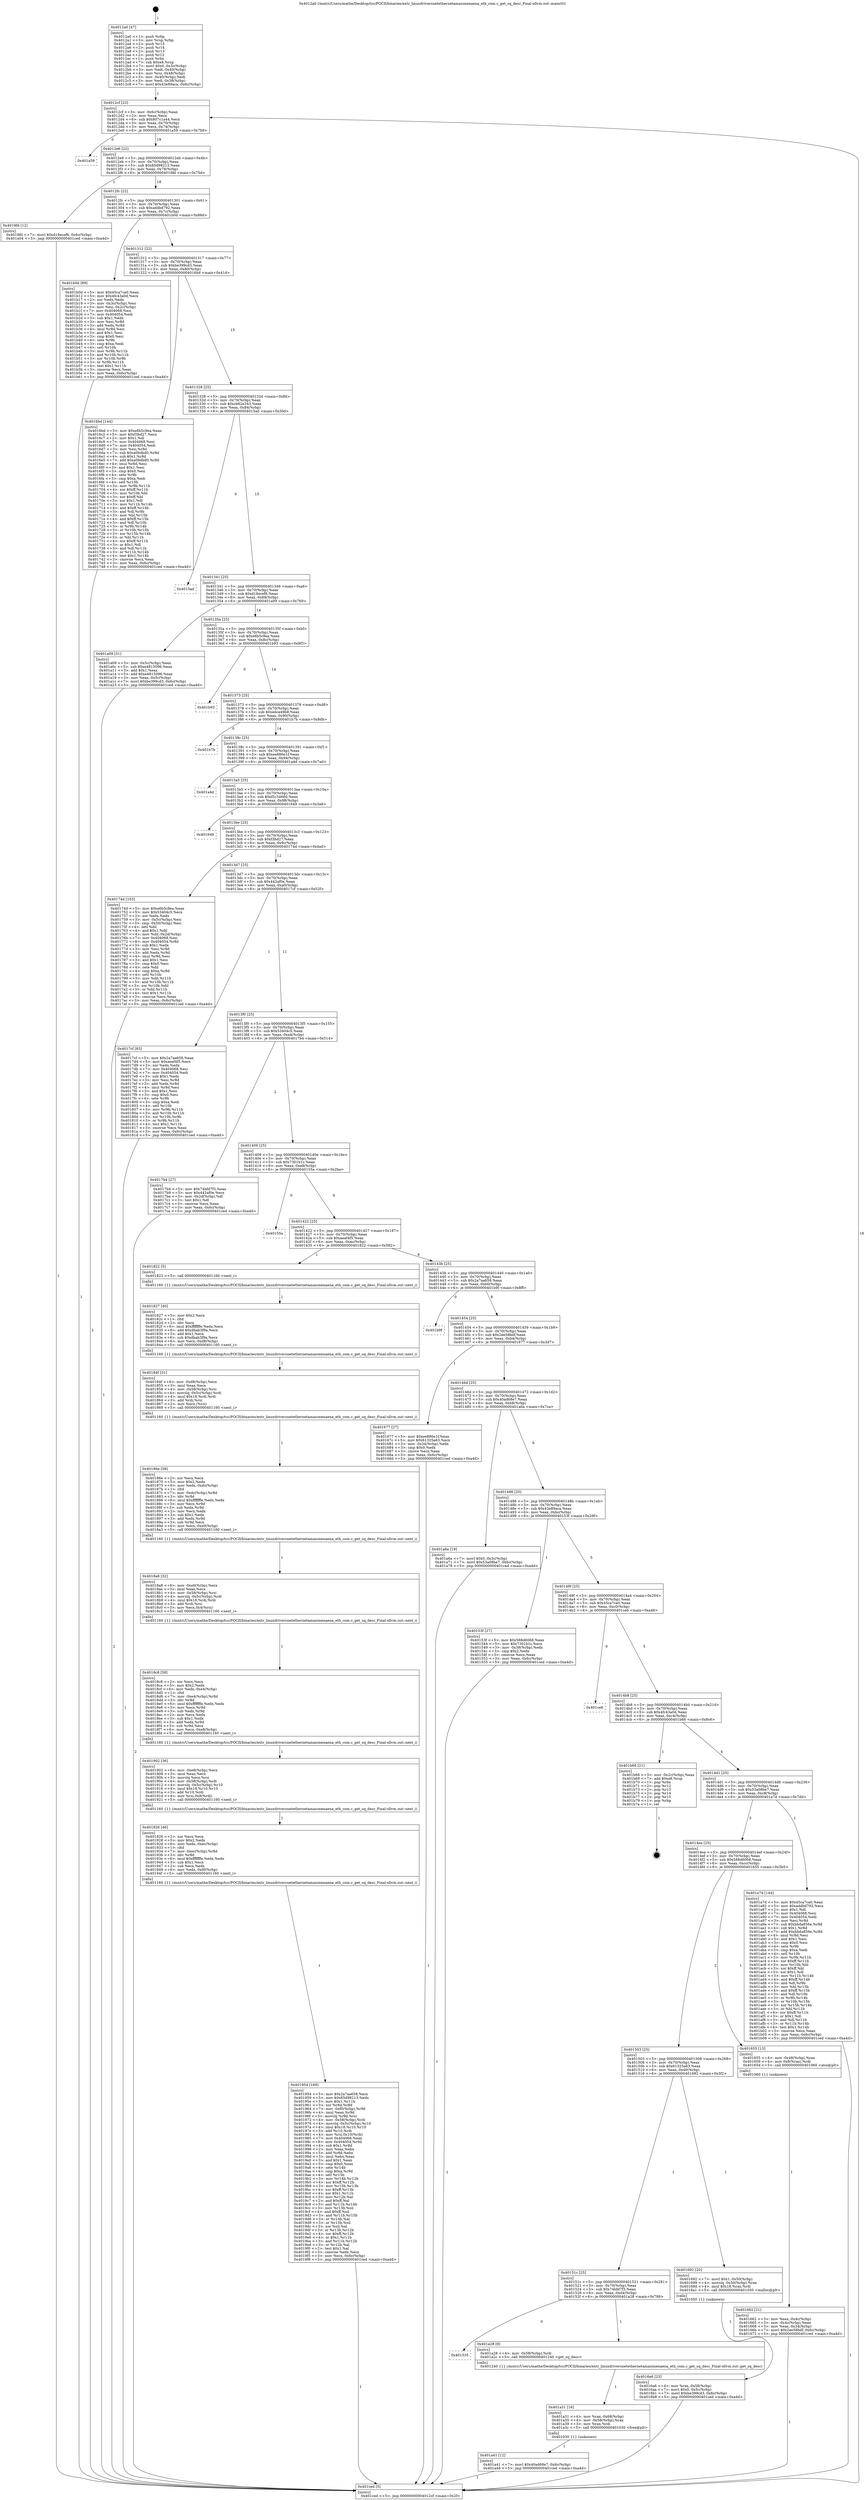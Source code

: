 digraph "0x4012a0" {
  label = "0x4012a0 (/mnt/c/Users/mathe/Desktop/tcc/POCII/binaries/extr_linuxdriversnetethernetamazonenaena_eth_com.c_get_sq_desc_Final-ollvm.out::main(0))"
  labelloc = "t"
  node[shape=record]

  Entry [label="",width=0.3,height=0.3,shape=circle,fillcolor=black,style=filled]
  "0x4012cf" [label="{
     0x4012cf [23]\l
     | [instrs]\l
     &nbsp;&nbsp;0x4012cf \<+3\>: mov -0x6c(%rbp),%eax\l
     &nbsp;&nbsp;0x4012d2 \<+2\>: mov %eax,%ecx\l
     &nbsp;&nbsp;0x4012d4 \<+6\>: sub $0x807c1a44,%ecx\l
     &nbsp;&nbsp;0x4012da \<+3\>: mov %eax,-0x70(%rbp)\l
     &nbsp;&nbsp;0x4012dd \<+3\>: mov %ecx,-0x74(%rbp)\l
     &nbsp;&nbsp;0x4012e0 \<+6\>: je 0000000000401a59 \<main+0x7b9\>\l
  }"]
  "0x401a59" [label="{
     0x401a59\l
  }", style=dashed]
  "0x4012e6" [label="{
     0x4012e6 [22]\l
     | [instrs]\l
     &nbsp;&nbsp;0x4012e6 \<+5\>: jmp 00000000004012eb \<main+0x4b\>\l
     &nbsp;&nbsp;0x4012eb \<+3\>: mov -0x70(%rbp),%eax\l
     &nbsp;&nbsp;0x4012ee \<+5\>: sub $0x85d98213,%eax\l
     &nbsp;&nbsp;0x4012f3 \<+3\>: mov %eax,-0x78(%rbp)\l
     &nbsp;&nbsp;0x4012f6 \<+6\>: je 00000000004019fd \<main+0x75d\>\l
  }"]
  Exit [label="",width=0.3,height=0.3,shape=circle,fillcolor=black,style=filled,peripheries=2]
  "0x4019fd" [label="{
     0x4019fd [12]\l
     | [instrs]\l
     &nbsp;&nbsp;0x4019fd \<+7\>: movl $0xd18ecef6,-0x6c(%rbp)\l
     &nbsp;&nbsp;0x401a04 \<+5\>: jmp 0000000000401ced \<main+0xa4d\>\l
  }"]
  "0x4012fc" [label="{
     0x4012fc [22]\l
     | [instrs]\l
     &nbsp;&nbsp;0x4012fc \<+5\>: jmp 0000000000401301 \<main+0x61\>\l
     &nbsp;&nbsp;0x401301 \<+3\>: mov -0x70(%rbp),%eax\l
     &nbsp;&nbsp;0x401304 \<+5\>: sub $0xaddbd792,%eax\l
     &nbsp;&nbsp;0x401309 \<+3\>: mov %eax,-0x7c(%rbp)\l
     &nbsp;&nbsp;0x40130c \<+6\>: je 0000000000401b0d \<main+0x86d\>\l
  }"]
  "0x401a41" [label="{
     0x401a41 [12]\l
     | [instrs]\l
     &nbsp;&nbsp;0x401a41 \<+7\>: movl $0x40ad68e7,-0x6c(%rbp)\l
     &nbsp;&nbsp;0x401a48 \<+5\>: jmp 0000000000401ced \<main+0xa4d\>\l
  }"]
  "0x401b0d" [label="{
     0x401b0d [89]\l
     | [instrs]\l
     &nbsp;&nbsp;0x401b0d \<+5\>: mov $0x45ca7ca0,%eax\l
     &nbsp;&nbsp;0x401b12 \<+5\>: mov $0x4fc43a0d,%ecx\l
     &nbsp;&nbsp;0x401b17 \<+2\>: xor %edx,%edx\l
     &nbsp;&nbsp;0x401b19 \<+3\>: mov -0x3c(%rbp),%esi\l
     &nbsp;&nbsp;0x401b1c \<+3\>: mov %esi,-0x2c(%rbp)\l
     &nbsp;&nbsp;0x401b1f \<+7\>: mov 0x404068,%esi\l
     &nbsp;&nbsp;0x401b26 \<+7\>: mov 0x404054,%edi\l
     &nbsp;&nbsp;0x401b2d \<+3\>: sub $0x1,%edx\l
     &nbsp;&nbsp;0x401b30 \<+3\>: mov %esi,%r8d\l
     &nbsp;&nbsp;0x401b33 \<+3\>: add %edx,%r8d\l
     &nbsp;&nbsp;0x401b36 \<+4\>: imul %r8d,%esi\l
     &nbsp;&nbsp;0x401b3a \<+3\>: and $0x1,%esi\l
     &nbsp;&nbsp;0x401b3d \<+3\>: cmp $0x0,%esi\l
     &nbsp;&nbsp;0x401b40 \<+4\>: sete %r9b\l
     &nbsp;&nbsp;0x401b44 \<+3\>: cmp $0xa,%edi\l
     &nbsp;&nbsp;0x401b47 \<+4\>: setl %r10b\l
     &nbsp;&nbsp;0x401b4b \<+3\>: mov %r9b,%r11b\l
     &nbsp;&nbsp;0x401b4e \<+3\>: and %r10b,%r11b\l
     &nbsp;&nbsp;0x401b51 \<+3\>: xor %r10b,%r9b\l
     &nbsp;&nbsp;0x401b54 \<+3\>: or %r9b,%r11b\l
     &nbsp;&nbsp;0x401b57 \<+4\>: test $0x1,%r11b\l
     &nbsp;&nbsp;0x401b5b \<+3\>: cmovne %ecx,%eax\l
     &nbsp;&nbsp;0x401b5e \<+3\>: mov %eax,-0x6c(%rbp)\l
     &nbsp;&nbsp;0x401b61 \<+5\>: jmp 0000000000401ced \<main+0xa4d\>\l
  }"]
  "0x401312" [label="{
     0x401312 [22]\l
     | [instrs]\l
     &nbsp;&nbsp;0x401312 \<+5\>: jmp 0000000000401317 \<main+0x77\>\l
     &nbsp;&nbsp;0x401317 \<+3\>: mov -0x70(%rbp),%eax\l
     &nbsp;&nbsp;0x40131a \<+5\>: sub $0xbe399cd3,%eax\l
     &nbsp;&nbsp;0x40131f \<+3\>: mov %eax,-0x80(%rbp)\l
     &nbsp;&nbsp;0x401322 \<+6\>: je 00000000004016bd \<main+0x41d\>\l
  }"]
  "0x401a31" [label="{
     0x401a31 [16]\l
     | [instrs]\l
     &nbsp;&nbsp;0x401a31 \<+4\>: mov %rax,-0x68(%rbp)\l
     &nbsp;&nbsp;0x401a35 \<+4\>: mov -0x58(%rbp),%rax\l
     &nbsp;&nbsp;0x401a39 \<+3\>: mov %rax,%rdi\l
     &nbsp;&nbsp;0x401a3c \<+5\>: call 0000000000401030 \<free@plt\>\l
     | [calls]\l
     &nbsp;&nbsp;0x401030 \{1\} (unknown)\l
  }"]
  "0x4016bd" [label="{
     0x4016bd [144]\l
     | [instrs]\l
     &nbsp;&nbsp;0x4016bd \<+5\>: mov $0xe6b5c9ea,%eax\l
     &nbsp;&nbsp;0x4016c2 \<+5\>: mov $0xf3bd27,%ecx\l
     &nbsp;&nbsp;0x4016c7 \<+2\>: mov $0x1,%dl\l
     &nbsp;&nbsp;0x4016c9 \<+7\>: mov 0x404068,%esi\l
     &nbsp;&nbsp;0x4016d0 \<+7\>: mov 0x404054,%edi\l
     &nbsp;&nbsp;0x4016d7 \<+3\>: mov %esi,%r8d\l
     &nbsp;&nbsp;0x4016da \<+7\>: sub $0xa0bdbd0,%r8d\l
     &nbsp;&nbsp;0x4016e1 \<+4\>: sub $0x1,%r8d\l
     &nbsp;&nbsp;0x4016e5 \<+7\>: add $0xa0bdbd0,%r8d\l
     &nbsp;&nbsp;0x4016ec \<+4\>: imul %r8d,%esi\l
     &nbsp;&nbsp;0x4016f0 \<+3\>: and $0x1,%esi\l
     &nbsp;&nbsp;0x4016f3 \<+3\>: cmp $0x0,%esi\l
     &nbsp;&nbsp;0x4016f6 \<+4\>: sete %r9b\l
     &nbsp;&nbsp;0x4016fa \<+3\>: cmp $0xa,%edi\l
     &nbsp;&nbsp;0x4016fd \<+4\>: setl %r10b\l
     &nbsp;&nbsp;0x401701 \<+3\>: mov %r9b,%r11b\l
     &nbsp;&nbsp;0x401704 \<+4\>: xor $0xff,%r11b\l
     &nbsp;&nbsp;0x401708 \<+3\>: mov %r10b,%bl\l
     &nbsp;&nbsp;0x40170b \<+3\>: xor $0xff,%bl\l
     &nbsp;&nbsp;0x40170e \<+3\>: xor $0x1,%dl\l
     &nbsp;&nbsp;0x401711 \<+3\>: mov %r11b,%r14b\l
     &nbsp;&nbsp;0x401714 \<+4\>: and $0xff,%r14b\l
     &nbsp;&nbsp;0x401718 \<+3\>: and %dl,%r9b\l
     &nbsp;&nbsp;0x40171b \<+3\>: mov %bl,%r15b\l
     &nbsp;&nbsp;0x40171e \<+4\>: and $0xff,%r15b\l
     &nbsp;&nbsp;0x401722 \<+3\>: and %dl,%r10b\l
     &nbsp;&nbsp;0x401725 \<+3\>: or %r9b,%r14b\l
     &nbsp;&nbsp;0x401728 \<+3\>: or %r10b,%r15b\l
     &nbsp;&nbsp;0x40172b \<+3\>: xor %r15b,%r14b\l
     &nbsp;&nbsp;0x40172e \<+3\>: or %bl,%r11b\l
     &nbsp;&nbsp;0x401731 \<+4\>: xor $0xff,%r11b\l
     &nbsp;&nbsp;0x401735 \<+3\>: or $0x1,%dl\l
     &nbsp;&nbsp;0x401738 \<+3\>: and %dl,%r11b\l
     &nbsp;&nbsp;0x40173b \<+3\>: or %r11b,%r14b\l
     &nbsp;&nbsp;0x40173e \<+4\>: test $0x1,%r14b\l
     &nbsp;&nbsp;0x401742 \<+3\>: cmovne %ecx,%eax\l
     &nbsp;&nbsp;0x401745 \<+3\>: mov %eax,-0x6c(%rbp)\l
     &nbsp;&nbsp;0x401748 \<+5\>: jmp 0000000000401ced \<main+0xa4d\>\l
  }"]
  "0x401328" [label="{
     0x401328 [25]\l
     | [instrs]\l
     &nbsp;&nbsp;0x401328 \<+5\>: jmp 000000000040132d \<main+0x8d\>\l
     &nbsp;&nbsp;0x40132d \<+3\>: mov -0x70(%rbp),%eax\l
     &nbsp;&nbsp;0x401330 \<+5\>: sub $0xcb62e343,%eax\l
     &nbsp;&nbsp;0x401335 \<+6\>: mov %eax,-0x84(%rbp)\l
     &nbsp;&nbsp;0x40133b \<+6\>: je 00000000004015ad \<main+0x30d\>\l
  }"]
  "0x401535" [label="{
     0x401535\l
  }", style=dashed]
  "0x4015ad" [label="{
     0x4015ad\l
  }", style=dashed]
  "0x401341" [label="{
     0x401341 [25]\l
     | [instrs]\l
     &nbsp;&nbsp;0x401341 \<+5\>: jmp 0000000000401346 \<main+0xa6\>\l
     &nbsp;&nbsp;0x401346 \<+3\>: mov -0x70(%rbp),%eax\l
     &nbsp;&nbsp;0x401349 \<+5\>: sub $0xd18ecef6,%eax\l
     &nbsp;&nbsp;0x40134e \<+6\>: mov %eax,-0x88(%rbp)\l
     &nbsp;&nbsp;0x401354 \<+6\>: je 0000000000401a09 \<main+0x769\>\l
  }"]
  "0x401a28" [label="{
     0x401a28 [9]\l
     | [instrs]\l
     &nbsp;&nbsp;0x401a28 \<+4\>: mov -0x58(%rbp),%rdi\l
     &nbsp;&nbsp;0x401a2c \<+5\>: call 0000000000401240 \<get_sq_desc\>\l
     | [calls]\l
     &nbsp;&nbsp;0x401240 \{1\} (/mnt/c/Users/mathe/Desktop/tcc/POCII/binaries/extr_linuxdriversnetethernetamazonenaena_eth_com.c_get_sq_desc_Final-ollvm.out::get_sq_desc)\l
  }"]
  "0x401a09" [label="{
     0x401a09 [31]\l
     | [instrs]\l
     &nbsp;&nbsp;0x401a09 \<+3\>: mov -0x5c(%rbp),%eax\l
     &nbsp;&nbsp;0x401a0c \<+5\>: sub $0xe4815096,%eax\l
     &nbsp;&nbsp;0x401a11 \<+3\>: add $0x1,%eax\l
     &nbsp;&nbsp;0x401a14 \<+5\>: add $0xe4815096,%eax\l
     &nbsp;&nbsp;0x401a19 \<+3\>: mov %eax,-0x5c(%rbp)\l
     &nbsp;&nbsp;0x401a1c \<+7\>: movl $0xbe399cd3,-0x6c(%rbp)\l
     &nbsp;&nbsp;0x401a23 \<+5\>: jmp 0000000000401ced \<main+0xa4d\>\l
  }"]
  "0x40135a" [label="{
     0x40135a [25]\l
     | [instrs]\l
     &nbsp;&nbsp;0x40135a \<+5\>: jmp 000000000040135f \<main+0xbf\>\l
     &nbsp;&nbsp;0x40135f \<+3\>: mov -0x70(%rbp),%eax\l
     &nbsp;&nbsp;0x401362 \<+5\>: sub $0xe6b5c9ea,%eax\l
     &nbsp;&nbsp;0x401367 \<+6\>: mov %eax,-0x8c(%rbp)\l
     &nbsp;&nbsp;0x40136d \<+6\>: je 0000000000401b93 \<main+0x8f3\>\l
  }"]
  "0x401954" [label="{
     0x401954 [169]\l
     | [instrs]\l
     &nbsp;&nbsp;0x401954 \<+5\>: mov $0x2a7aa658,%ecx\l
     &nbsp;&nbsp;0x401959 \<+5\>: mov $0x85d98213,%edx\l
     &nbsp;&nbsp;0x40195e \<+3\>: mov $0x1,%r11b\l
     &nbsp;&nbsp;0x401961 \<+3\>: xor %r8d,%r8d\l
     &nbsp;&nbsp;0x401964 \<+7\>: mov -0xf0(%rbp),%r9d\l
     &nbsp;&nbsp;0x40196b \<+4\>: imul %eax,%r9d\l
     &nbsp;&nbsp;0x40196f \<+3\>: movslq %r9d,%rsi\l
     &nbsp;&nbsp;0x401972 \<+4\>: mov -0x58(%rbp),%rdi\l
     &nbsp;&nbsp;0x401976 \<+4\>: movslq -0x5c(%rbp),%r10\l
     &nbsp;&nbsp;0x40197a \<+4\>: imul $0x18,%r10,%r10\l
     &nbsp;&nbsp;0x40197e \<+3\>: add %r10,%rdi\l
     &nbsp;&nbsp;0x401981 \<+4\>: mov %rsi,0x10(%rdi)\l
     &nbsp;&nbsp;0x401985 \<+7\>: mov 0x404068,%eax\l
     &nbsp;&nbsp;0x40198c \<+8\>: mov 0x404054,%r9d\l
     &nbsp;&nbsp;0x401994 \<+4\>: sub $0x1,%r8d\l
     &nbsp;&nbsp;0x401998 \<+2\>: mov %eax,%ebx\l
     &nbsp;&nbsp;0x40199a \<+3\>: add %r8d,%ebx\l
     &nbsp;&nbsp;0x40199d \<+3\>: imul %ebx,%eax\l
     &nbsp;&nbsp;0x4019a0 \<+3\>: and $0x1,%eax\l
     &nbsp;&nbsp;0x4019a3 \<+3\>: cmp $0x0,%eax\l
     &nbsp;&nbsp;0x4019a6 \<+4\>: sete %r14b\l
     &nbsp;&nbsp;0x4019aa \<+4\>: cmp $0xa,%r9d\l
     &nbsp;&nbsp;0x4019ae \<+4\>: setl %r15b\l
     &nbsp;&nbsp;0x4019b2 \<+3\>: mov %r14b,%r12b\l
     &nbsp;&nbsp;0x4019b5 \<+4\>: xor $0xff,%r12b\l
     &nbsp;&nbsp;0x4019b9 \<+3\>: mov %r15b,%r13b\l
     &nbsp;&nbsp;0x4019bc \<+4\>: xor $0xff,%r13b\l
     &nbsp;&nbsp;0x4019c0 \<+4\>: xor $0x1,%r11b\l
     &nbsp;&nbsp;0x4019c4 \<+3\>: mov %r12b,%al\l
     &nbsp;&nbsp;0x4019c7 \<+2\>: and $0xff,%al\l
     &nbsp;&nbsp;0x4019c9 \<+3\>: and %r11b,%r14b\l
     &nbsp;&nbsp;0x4019cc \<+3\>: mov %r13b,%sil\l
     &nbsp;&nbsp;0x4019cf \<+4\>: and $0xff,%sil\l
     &nbsp;&nbsp;0x4019d3 \<+3\>: and %r11b,%r15b\l
     &nbsp;&nbsp;0x4019d6 \<+3\>: or %r14b,%al\l
     &nbsp;&nbsp;0x4019d9 \<+3\>: or %r15b,%sil\l
     &nbsp;&nbsp;0x4019dc \<+3\>: xor %sil,%al\l
     &nbsp;&nbsp;0x4019df \<+3\>: or %r13b,%r12b\l
     &nbsp;&nbsp;0x4019e2 \<+4\>: xor $0xff,%r12b\l
     &nbsp;&nbsp;0x4019e6 \<+4\>: or $0x1,%r11b\l
     &nbsp;&nbsp;0x4019ea \<+3\>: and %r11b,%r12b\l
     &nbsp;&nbsp;0x4019ed \<+3\>: or %r12b,%al\l
     &nbsp;&nbsp;0x4019f0 \<+2\>: test $0x1,%al\l
     &nbsp;&nbsp;0x4019f2 \<+3\>: cmovne %edx,%ecx\l
     &nbsp;&nbsp;0x4019f5 \<+3\>: mov %ecx,-0x6c(%rbp)\l
     &nbsp;&nbsp;0x4019f8 \<+5\>: jmp 0000000000401ced \<main+0xa4d\>\l
  }"]
  "0x401b93" [label="{
     0x401b93\l
  }", style=dashed]
  "0x401373" [label="{
     0x401373 [25]\l
     | [instrs]\l
     &nbsp;&nbsp;0x401373 \<+5\>: jmp 0000000000401378 \<main+0xd8\>\l
     &nbsp;&nbsp;0x401378 \<+3\>: mov -0x70(%rbp),%eax\l
     &nbsp;&nbsp;0x40137b \<+5\>: sub $0xedce49b8,%eax\l
     &nbsp;&nbsp;0x401380 \<+6\>: mov %eax,-0x90(%rbp)\l
     &nbsp;&nbsp;0x401386 \<+6\>: je 0000000000401b7b \<main+0x8db\>\l
  }"]
  "0x401926" [label="{
     0x401926 [46]\l
     | [instrs]\l
     &nbsp;&nbsp;0x401926 \<+2\>: xor %ecx,%ecx\l
     &nbsp;&nbsp;0x401928 \<+5\>: mov $0x2,%edx\l
     &nbsp;&nbsp;0x40192d \<+6\>: mov %edx,-0xec(%rbp)\l
     &nbsp;&nbsp;0x401933 \<+1\>: cltd\l
     &nbsp;&nbsp;0x401934 \<+7\>: mov -0xec(%rbp),%r8d\l
     &nbsp;&nbsp;0x40193b \<+3\>: idiv %r8d\l
     &nbsp;&nbsp;0x40193e \<+6\>: imul $0xfffffffe,%edx,%edx\l
     &nbsp;&nbsp;0x401944 \<+3\>: sub $0x1,%ecx\l
     &nbsp;&nbsp;0x401947 \<+2\>: sub %ecx,%edx\l
     &nbsp;&nbsp;0x401949 \<+6\>: mov %edx,-0xf0(%rbp)\l
     &nbsp;&nbsp;0x40194f \<+5\>: call 0000000000401160 \<next_i\>\l
     | [calls]\l
     &nbsp;&nbsp;0x401160 \{1\} (/mnt/c/Users/mathe/Desktop/tcc/POCII/binaries/extr_linuxdriversnetethernetamazonenaena_eth_com.c_get_sq_desc_Final-ollvm.out::next_i)\l
  }"]
  "0x401b7b" [label="{
     0x401b7b\l
  }", style=dashed]
  "0x40138c" [label="{
     0x40138c [25]\l
     | [instrs]\l
     &nbsp;&nbsp;0x40138c \<+5\>: jmp 0000000000401391 \<main+0xf1\>\l
     &nbsp;&nbsp;0x401391 \<+3\>: mov -0x70(%rbp),%eax\l
     &nbsp;&nbsp;0x401394 \<+5\>: sub $0xee886e1f,%eax\l
     &nbsp;&nbsp;0x401399 \<+6\>: mov %eax,-0x94(%rbp)\l
     &nbsp;&nbsp;0x40139f \<+6\>: je 0000000000401a4d \<main+0x7ad\>\l
  }"]
  "0x401902" [label="{
     0x401902 [36]\l
     | [instrs]\l
     &nbsp;&nbsp;0x401902 \<+6\>: mov -0xe8(%rbp),%ecx\l
     &nbsp;&nbsp;0x401908 \<+3\>: imul %eax,%ecx\l
     &nbsp;&nbsp;0x40190b \<+3\>: movslq %ecx,%rsi\l
     &nbsp;&nbsp;0x40190e \<+4\>: mov -0x58(%rbp),%rdi\l
     &nbsp;&nbsp;0x401912 \<+4\>: movslq -0x5c(%rbp),%r10\l
     &nbsp;&nbsp;0x401916 \<+4\>: imul $0x18,%r10,%r10\l
     &nbsp;&nbsp;0x40191a \<+3\>: add %r10,%rdi\l
     &nbsp;&nbsp;0x40191d \<+4\>: mov %rsi,0x8(%rdi)\l
     &nbsp;&nbsp;0x401921 \<+5\>: call 0000000000401160 \<next_i\>\l
     | [calls]\l
     &nbsp;&nbsp;0x401160 \{1\} (/mnt/c/Users/mathe/Desktop/tcc/POCII/binaries/extr_linuxdriversnetethernetamazonenaena_eth_com.c_get_sq_desc_Final-ollvm.out::next_i)\l
  }"]
  "0x401a4d" [label="{
     0x401a4d\l
  }", style=dashed]
  "0x4013a5" [label="{
     0x4013a5 [25]\l
     | [instrs]\l
     &nbsp;&nbsp;0x4013a5 \<+5\>: jmp 00000000004013aa \<main+0x10a\>\l
     &nbsp;&nbsp;0x4013aa \<+3\>: mov -0x70(%rbp),%eax\l
     &nbsp;&nbsp;0x4013ad \<+5\>: sub $0xf5c34660,%eax\l
     &nbsp;&nbsp;0x4013b2 \<+6\>: mov %eax,-0x98(%rbp)\l
     &nbsp;&nbsp;0x4013b8 \<+6\>: je 0000000000401649 \<main+0x3a9\>\l
  }"]
  "0x4018c8" [label="{
     0x4018c8 [58]\l
     | [instrs]\l
     &nbsp;&nbsp;0x4018c8 \<+2\>: xor %ecx,%ecx\l
     &nbsp;&nbsp;0x4018ca \<+5\>: mov $0x2,%edx\l
     &nbsp;&nbsp;0x4018cf \<+6\>: mov %edx,-0xe4(%rbp)\l
     &nbsp;&nbsp;0x4018d5 \<+1\>: cltd\l
     &nbsp;&nbsp;0x4018d6 \<+7\>: mov -0xe4(%rbp),%r8d\l
     &nbsp;&nbsp;0x4018dd \<+3\>: idiv %r8d\l
     &nbsp;&nbsp;0x4018e0 \<+6\>: imul $0xfffffffe,%edx,%edx\l
     &nbsp;&nbsp;0x4018e6 \<+3\>: mov %ecx,%r9d\l
     &nbsp;&nbsp;0x4018e9 \<+3\>: sub %edx,%r9d\l
     &nbsp;&nbsp;0x4018ec \<+2\>: mov %ecx,%edx\l
     &nbsp;&nbsp;0x4018ee \<+3\>: sub $0x1,%edx\l
     &nbsp;&nbsp;0x4018f1 \<+3\>: add %edx,%r9d\l
     &nbsp;&nbsp;0x4018f4 \<+3\>: sub %r9d,%ecx\l
     &nbsp;&nbsp;0x4018f7 \<+6\>: mov %ecx,-0xe8(%rbp)\l
     &nbsp;&nbsp;0x4018fd \<+5\>: call 0000000000401160 \<next_i\>\l
     | [calls]\l
     &nbsp;&nbsp;0x401160 \{1\} (/mnt/c/Users/mathe/Desktop/tcc/POCII/binaries/extr_linuxdriversnetethernetamazonenaena_eth_com.c_get_sq_desc_Final-ollvm.out::next_i)\l
  }"]
  "0x401649" [label="{
     0x401649\l
  }", style=dashed]
  "0x4013be" [label="{
     0x4013be [25]\l
     | [instrs]\l
     &nbsp;&nbsp;0x4013be \<+5\>: jmp 00000000004013c3 \<main+0x123\>\l
     &nbsp;&nbsp;0x4013c3 \<+3\>: mov -0x70(%rbp),%eax\l
     &nbsp;&nbsp;0x4013c6 \<+5\>: sub $0xf3bd27,%eax\l
     &nbsp;&nbsp;0x4013cb \<+6\>: mov %eax,-0x9c(%rbp)\l
     &nbsp;&nbsp;0x4013d1 \<+6\>: je 000000000040174d \<main+0x4ad\>\l
  }"]
  "0x4018a8" [label="{
     0x4018a8 [32]\l
     | [instrs]\l
     &nbsp;&nbsp;0x4018a8 \<+6\>: mov -0xe0(%rbp),%ecx\l
     &nbsp;&nbsp;0x4018ae \<+3\>: imul %eax,%ecx\l
     &nbsp;&nbsp;0x4018b1 \<+4\>: mov -0x58(%rbp),%rsi\l
     &nbsp;&nbsp;0x4018b5 \<+4\>: movslq -0x5c(%rbp),%rdi\l
     &nbsp;&nbsp;0x4018b9 \<+4\>: imul $0x18,%rdi,%rdi\l
     &nbsp;&nbsp;0x4018bd \<+3\>: add %rdi,%rsi\l
     &nbsp;&nbsp;0x4018c0 \<+3\>: mov %ecx,0x4(%rsi)\l
     &nbsp;&nbsp;0x4018c3 \<+5\>: call 0000000000401160 \<next_i\>\l
     | [calls]\l
     &nbsp;&nbsp;0x401160 \{1\} (/mnt/c/Users/mathe/Desktop/tcc/POCII/binaries/extr_linuxdriversnetethernetamazonenaena_eth_com.c_get_sq_desc_Final-ollvm.out::next_i)\l
  }"]
  "0x40174d" [label="{
     0x40174d [103]\l
     | [instrs]\l
     &nbsp;&nbsp;0x40174d \<+5\>: mov $0xe6b5c9ea,%eax\l
     &nbsp;&nbsp;0x401752 \<+5\>: mov $0x53404c5,%ecx\l
     &nbsp;&nbsp;0x401757 \<+2\>: xor %edx,%edx\l
     &nbsp;&nbsp;0x401759 \<+3\>: mov -0x5c(%rbp),%esi\l
     &nbsp;&nbsp;0x40175c \<+3\>: cmp -0x50(%rbp),%esi\l
     &nbsp;&nbsp;0x40175f \<+4\>: setl %dil\l
     &nbsp;&nbsp;0x401763 \<+4\>: and $0x1,%dil\l
     &nbsp;&nbsp;0x401767 \<+4\>: mov %dil,-0x2d(%rbp)\l
     &nbsp;&nbsp;0x40176b \<+7\>: mov 0x404068,%esi\l
     &nbsp;&nbsp;0x401772 \<+8\>: mov 0x404054,%r8d\l
     &nbsp;&nbsp;0x40177a \<+3\>: sub $0x1,%edx\l
     &nbsp;&nbsp;0x40177d \<+3\>: mov %esi,%r9d\l
     &nbsp;&nbsp;0x401780 \<+3\>: add %edx,%r9d\l
     &nbsp;&nbsp;0x401783 \<+4\>: imul %r9d,%esi\l
     &nbsp;&nbsp;0x401787 \<+3\>: and $0x1,%esi\l
     &nbsp;&nbsp;0x40178a \<+3\>: cmp $0x0,%esi\l
     &nbsp;&nbsp;0x40178d \<+4\>: sete %dil\l
     &nbsp;&nbsp;0x401791 \<+4\>: cmp $0xa,%r8d\l
     &nbsp;&nbsp;0x401795 \<+4\>: setl %r10b\l
     &nbsp;&nbsp;0x401799 \<+3\>: mov %dil,%r11b\l
     &nbsp;&nbsp;0x40179c \<+3\>: and %r10b,%r11b\l
     &nbsp;&nbsp;0x40179f \<+3\>: xor %r10b,%dil\l
     &nbsp;&nbsp;0x4017a2 \<+3\>: or %dil,%r11b\l
     &nbsp;&nbsp;0x4017a5 \<+4\>: test $0x1,%r11b\l
     &nbsp;&nbsp;0x4017a9 \<+3\>: cmovne %ecx,%eax\l
     &nbsp;&nbsp;0x4017ac \<+3\>: mov %eax,-0x6c(%rbp)\l
     &nbsp;&nbsp;0x4017af \<+5\>: jmp 0000000000401ced \<main+0xa4d\>\l
  }"]
  "0x4013d7" [label="{
     0x4013d7 [25]\l
     | [instrs]\l
     &nbsp;&nbsp;0x4013d7 \<+5\>: jmp 00000000004013dc \<main+0x13c\>\l
     &nbsp;&nbsp;0x4013dc \<+3\>: mov -0x70(%rbp),%eax\l
     &nbsp;&nbsp;0x4013df \<+5\>: sub $0x442af0e,%eax\l
     &nbsp;&nbsp;0x4013e4 \<+6\>: mov %eax,-0xa0(%rbp)\l
     &nbsp;&nbsp;0x4013ea \<+6\>: je 00000000004017cf \<main+0x52f\>\l
  }"]
  "0x40186e" [label="{
     0x40186e [58]\l
     | [instrs]\l
     &nbsp;&nbsp;0x40186e \<+2\>: xor %ecx,%ecx\l
     &nbsp;&nbsp;0x401870 \<+5\>: mov $0x2,%edx\l
     &nbsp;&nbsp;0x401875 \<+6\>: mov %edx,-0xdc(%rbp)\l
     &nbsp;&nbsp;0x40187b \<+1\>: cltd\l
     &nbsp;&nbsp;0x40187c \<+7\>: mov -0xdc(%rbp),%r8d\l
     &nbsp;&nbsp;0x401883 \<+3\>: idiv %r8d\l
     &nbsp;&nbsp;0x401886 \<+6\>: imul $0xfffffffe,%edx,%edx\l
     &nbsp;&nbsp;0x40188c \<+3\>: mov %ecx,%r9d\l
     &nbsp;&nbsp;0x40188f \<+3\>: sub %edx,%r9d\l
     &nbsp;&nbsp;0x401892 \<+2\>: mov %ecx,%edx\l
     &nbsp;&nbsp;0x401894 \<+3\>: sub $0x1,%edx\l
     &nbsp;&nbsp;0x401897 \<+3\>: add %edx,%r9d\l
     &nbsp;&nbsp;0x40189a \<+3\>: sub %r9d,%ecx\l
     &nbsp;&nbsp;0x40189d \<+6\>: mov %ecx,-0xe0(%rbp)\l
     &nbsp;&nbsp;0x4018a3 \<+5\>: call 0000000000401160 \<next_i\>\l
     | [calls]\l
     &nbsp;&nbsp;0x401160 \{1\} (/mnt/c/Users/mathe/Desktop/tcc/POCII/binaries/extr_linuxdriversnetethernetamazonenaena_eth_com.c_get_sq_desc_Final-ollvm.out::next_i)\l
  }"]
  "0x4017cf" [label="{
     0x4017cf [83]\l
     | [instrs]\l
     &nbsp;&nbsp;0x4017cf \<+5\>: mov $0x2a7aa658,%eax\l
     &nbsp;&nbsp;0x4017d4 \<+5\>: mov $0xaeaf4f5,%ecx\l
     &nbsp;&nbsp;0x4017d9 \<+2\>: xor %edx,%edx\l
     &nbsp;&nbsp;0x4017db \<+7\>: mov 0x404068,%esi\l
     &nbsp;&nbsp;0x4017e2 \<+7\>: mov 0x404054,%edi\l
     &nbsp;&nbsp;0x4017e9 \<+3\>: sub $0x1,%edx\l
     &nbsp;&nbsp;0x4017ec \<+3\>: mov %esi,%r8d\l
     &nbsp;&nbsp;0x4017ef \<+3\>: add %edx,%r8d\l
     &nbsp;&nbsp;0x4017f2 \<+4\>: imul %r8d,%esi\l
     &nbsp;&nbsp;0x4017f6 \<+3\>: and $0x1,%esi\l
     &nbsp;&nbsp;0x4017f9 \<+3\>: cmp $0x0,%esi\l
     &nbsp;&nbsp;0x4017fc \<+4\>: sete %r9b\l
     &nbsp;&nbsp;0x401800 \<+3\>: cmp $0xa,%edi\l
     &nbsp;&nbsp;0x401803 \<+4\>: setl %r10b\l
     &nbsp;&nbsp;0x401807 \<+3\>: mov %r9b,%r11b\l
     &nbsp;&nbsp;0x40180a \<+3\>: and %r10b,%r11b\l
     &nbsp;&nbsp;0x40180d \<+3\>: xor %r10b,%r9b\l
     &nbsp;&nbsp;0x401810 \<+3\>: or %r9b,%r11b\l
     &nbsp;&nbsp;0x401813 \<+4\>: test $0x1,%r11b\l
     &nbsp;&nbsp;0x401817 \<+3\>: cmovne %ecx,%eax\l
     &nbsp;&nbsp;0x40181a \<+3\>: mov %eax,-0x6c(%rbp)\l
     &nbsp;&nbsp;0x40181d \<+5\>: jmp 0000000000401ced \<main+0xa4d\>\l
  }"]
  "0x4013f0" [label="{
     0x4013f0 [25]\l
     | [instrs]\l
     &nbsp;&nbsp;0x4013f0 \<+5\>: jmp 00000000004013f5 \<main+0x155\>\l
     &nbsp;&nbsp;0x4013f5 \<+3\>: mov -0x70(%rbp),%eax\l
     &nbsp;&nbsp;0x4013f8 \<+5\>: sub $0x53404c5,%eax\l
     &nbsp;&nbsp;0x4013fd \<+6\>: mov %eax,-0xa4(%rbp)\l
     &nbsp;&nbsp;0x401403 \<+6\>: je 00000000004017b4 \<main+0x514\>\l
  }"]
  "0x40184f" [label="{
     0x40184f [31]\l
     | [instrs]\l
     &nbsp;&nbsp;0x40184f \<+6\>: mov -0xd8(%rbp),%ecx\l
     &nbsp;&nbsp;0x401855 \<+3\>: imul %eax,%ecx\l
     &nbsp;&nbsp;0x401858 \<+4\>: mov -0x58(%rbp),%rsi\l
     &nbsp;&nbsp;0x40185c \<+4\>: movslq -0x5c(%rbp),%rdi\l
     &nbsp;&nbsp;0x401860 \<+4\>: imul $0x18,%rdi,%rdi\l
     &nbsp;&nbsp;0x401864 \<+3\>: add %rdi,%rsi\l
     &nbsp;&nbsp;0x401867 \<+2\>: mov %ecx,(%rsi)\l
     &nbsp;&nbsp;0x401869 \<+5\>: call 0000000000401160 \<next_i\>\l
     | [calls]\l
     &nbsp;&nbsp;0x401160 \{1\} (/mnt/c/Users/mathe/Desktop/tcc/POCII/binaries/extr_linuxdriversnetethernetamazonenaena_eth_com.c_get_sq_desc_Final-ollvm.out::next_i)\l
  }"]
  "0x4017b4" [label="{
     0x4017b4 [27]\l
     | [instrs]\l
     &nbsp;&nbsp;0x4017b4 \<+5\>: mov $0x74bfd7f3,%eax\l
     &nbsp;&nbsp;0x4017b9 \<+5\>: mov $0x442af0e,%ecx\l
     &nbsp;&nbsp;0x4017be \<+3\>: mov -0x2d(%rbp),%dl\l
     &nbsp;&nbsp;0x4017c1 \<+3\>: test $0x1,%dl\l
     &nbsp;&nbsp;0x4017c4 \<+3\>: cmovne %ecx,%eax\l
     &nbsp;&nbsp;0x4017c7 \<+3\>: mov %eax,-0x6c(%rbp)\l
     &nbsp;&nbsp;0x4017ca \<+5\>: jmp 0000000000401ced \<main+0xa4d\>\l
  }"]
  "0x401409" [label="{
     0x401409 [25]\l
     | [instrs]\l
     &nbsp;&nbsp;0x401409 \<+5\>: jmp 000000000040140e \<main+0x16e\>\l
     &nbsp;&nbsp;0x40140e \<+3\>: mov -0x70(%rbp),%eax\l
     &nbsp;&nbsp;0x401411 \<+5\>: sub $0x7301b1c,%eax\l
     &nbsp;&nbsp;0x401416 \<+6\>: mov %eax,-0xa8(%rbp)\l
     &nbsp;&nbsp;0x40141c \<+6\>: je 000000000040155a \<main+0x2ba\>\l
  }"]
  "0x401827" [label="{
     0x401827 [40]\l
     | [instrs]\l
     &nbsp;&nbsp;0x401827 \<+5\>: mov $0x2,%ecx\l
     &nbsp;&nbsp;0x40182c \<+1\>: cltd\l
     &nbsp;&nbsp;0x40182d \<+2\>: idiv %ecx\l
     &nbsp;&nbsp;0x40182f \<+6\>: imul $0xfffffffe,%edx,%ecx\l
     &nbsp;&nbsp;0x401835 \<+6\>: add $0xdbab3f9a,%ecx\l
     &nbsp;&nbsp;0x40183b \<+3\>: add $0x1,%ecx\l
     &nbsp;&nbsp;0x40183e \<+6\>: sub $0xdbab3f9a,%ecx\l
     &nbsp;&nbsp;0x401844 \<+6\>: mov %ecx,-0xd8(%rbp)\l
     &nbsp;&nbsp;0x40184a \<+5\>: call 0000000000401160 \<next_i\>\l
     | [calls]\l
     &nbsp;&nbsp;0x401160 \{1\} (/mnt/c/Users/mathe/Desktop/tcc/POCII/binaries/extr_linuxdriversnetethernetamazonenaena_eth_com.c_get_sq_desc_Final-ollvm.out::next_i)\l
  }"]
  "0x40155a" [label="{
     0x40155a\l
  }", style=dashed]
  "0x401422" [label="{
     0x401422 [25]\l
     | [instrs]\l
     &nbsp;&nbsp;0x401422 \<+5\>: jmp 0000000000401427 \<main+0x187\>\l
     &nbsp;&nbsp;0x401427 \<+3\>: mov -0x70(%rbp),%eax\l
     &nbsp;&nbsp;0x40142a \<+5\>: sub $0xaeaf4f5,%eax\l
     &nbsp;&nbsp;0x40142f \<+6\>: mov %eax,-0xac(%rbp)\l
     &nbsp;&nbsp;0x401435 \<+6\>: je 0000000000401822 \<main+0x582\>\l
  }"]
  "0x4016a6" [label="{
     0x4016a6 [23]\l
     | [instrs]\l
     &nbsp;&nbsp;0x4016a6 \<+4\>: mov %rax,-0x58(%rbp)\l
     &nbsp;&nbsp;0x4016aa \<+7\>: movl $0x0,-0x5c(%rbp)\l
     &nbsp;&nbsp;0x4016b1 \<+7\>: movl $0xbe399cd3,-0x6c(%rbp)\l
     &nbsp;&nbsp;0x4016b8 \<+5\>: jmp 0000000000401ced \<main+0xa4d\>\l
  }"]
  "0x401822" [label="{
     0x401822 [5]\l
     | [instrs]\l
     &nbsp;&nbsp;0x401822 \<+5\>: call 0000000000401160 \<next_i\>\l
     | [calls]\l
     &nbsp;&nbsp;0x401160 \{1\} (/mnt/c/Users/mathe/Desktop/tcc/POCII/binaries/extr_linuxdriversnetethernetamazonenaena_eth_com.c_get_sq_desc_Final-ollvm.out::next_i)\l
  }"]
  "0x40143b" [label="{
     0x40143b [25]\l
     | [instrs]\l
     &nbsp;&nbsp;0x40143b \<+5\>: jmp 0000000000401440 \<main+0x1a0\>\l
     &nbsp;&nbsp;0x401440 \<+3\>: mov -0x70(%rbp),%eax\l
     &nbsp;&nbsp;0x401443 \<+5\>: sub $0x2a7aa658,%eax\l
     &nbsp;&nbsp;0x401448 \<+6\>: mov %eax,-0xb0(%rbp)\l
     &nbsp;&nbsp;0x40144e \<+6\>: je 0000000000401b9f \<main+0x8ff\>\l
  }"]
  "0x40151c" [label="{
     0x40151c [25]\l
     | [instrs]\l
     &nbsp;&nbsp;0x40151c \<+5\>: jmp 0000000000401521 \<main+0x281\>\l
     &nbsp;&nbsp;0x401521 \<+3\>: mov -0x70(%rbp),%eax\l
     &nbsp;&nbsp;0x401524 \<+5\>: sub $0x74bfd7f3,%eax\l
     &nbsp;&nbsp;0x401529 \<+6\>: mov %eax,-0xd4(%rbp)\l
     &nbsp;&nbsp;0x40152f \<+6\>: je 0000000000401a28 \<main+0x788\>\l
  }"]
  "0x401b9f" [label="{
     0x401b9f\l
  }", style=dashed]
  "0x401454" [label="{
     0x401454 [25]\l
     | [instrs]\l
     &nbsp;&nbsp;0x401454 \<+5\>: jmp 0000000000401459 \<main+0x1b9\>\l
     &nbsp;&nbsp;0x401459 \<+3\>: mov -0x70(%rbp),%eax\l
     &nbsp;&nbsp;0x40145c \<+5\>: sub $0x2ee58bdf,%eax\l
     &nbsp;&nbsp;0x401461 \<+6\>: mov %eax,-0xb4(%rbp)\l
     &nbsp;&nbsp;0x401467 \<+6\>: je 0000000000401677 \<main+0x3d7\>\l
  }"]
  "0x401692" [label="{
     0x401692 [20]\l
     | [instrs]\l
     &nbsp;&nbsp;0x401692 \<+7\>: movl $0x1,-0x50(%rbp)\l
     &nbsp;&nbsp;0x401699 \<+4\>: movslq -0x50(%rbp),%rax\l
     &nbsp;&nbsp;0x40169d \<+4\>: imul $0x18,%rax,%rdi\l
     &nbsp;&nbsp;0x4016a1 \<+5\>: call 0000000000401050 \<malloc@plt\>\l
     | [calls]\l
     &nbsp;&nbsp;0x401050 \{1\} (unknown)\l
  }"]
  "0x401677" [label="{
     0x401677 [27]\l
     | [instrs]\l
     &nbsp;&nbsp;0x401677 \<+5\>: mov $0xee886e1f,%eax\l
     &nbsp;&nbsp;0x40167c \<+5\>: mov $0x61325a63,%ecx\l
     &nbsp;&nbsp;0x401681 \<+3\>: mov -0x34(%rbp),%edx\l
     &nbsp;&nbsp;0x401684 \<+3\>: cmp $0x0,%edx\l
     &nbsp;&nbsp;0x401687 \<+3\>: cmove %ecx,%eax\l
     &nbsp;&nbsp;0x40168a \<+3\>: mov %eax,-0x6c(%rbp)\l
     &nbsp;&nbsp;0x40168d \<+5\>: jmp 0000000000401ced \<main+0xa4d\>\l
  }"]
  "0x40146d" [label="{
     0x40146d [25]\l
     | [instrs]\l
     &nbsp;&nbsp;0x40146d \<+5\>: jmp 0000000000401472 \<main+0x1d2\>\l
     &nbsp;&nbsp;0x401472 \<+3\>: mov -0x70(%rbp),%eax\l
     &nbsp;&nbsp;0x401475 \<+5\>: sub $0x40ad68e7,%eax\l
     &nbsp;&nbsp;0x40147a \<+6\>: mov %eax,-0xb8(%rbp)\l
     &nbsp;&nbsp;0x401480 \<+6\>: je 0000000000401a6a \<main+0x7ca\>\l
  }"]
  "0x401662" [label="{
     0x401662 [21]\l
     | [instrs]\l
     &nbsp;&nbsp;0x401662 \<+3\>: mov %eax,-0x4c(%rbp)\l
     &nbsp;&nbsp;0x401665 \<+3\>: mov -0x4c(%rbp),%eax\l
     &nbsp;&nbsp;0x401668 \<+3\>: mov %eax,-0x34(%rbp)\l
     &nbsp;&nbsp;0x40166b \<+7\>: movl $0x2ee58bdf,-0x6c(%rbp)\l
     &nbsp;&nbsp;0x401672 \<+5\>: jmp 0000000000401ced \<main+0xa4d\>\l
  }"]
  "0x401a6a" [label="{
     0x401a6a [19]\l
     | [instrs]\l
     &nbsp;&nbsp;0x401a6a \<+7\>: movl $0x0,-0x3c(%rbp)\l
     &nbsp;&nbsp;0x401a71 \<+7\>: movl $0x53a08be7,-0x6c(%rbp)\l
     &nbsp;&nbsp;0x401a78 \<+5\>: jmp 0000000000401ced \<main+0xa4d\>\l
  }"]
  "0x401486" [label="{
     0x401486 [25]\l
     | [instrs]\l
     &nbsp;&nbsp;0x401486 \<+5\>: jmp 000000000040148b \<main+0x1eb\>\l
     &nbsp;&nbsp;0x40148b \<+3\>: mov -0x70(%rbp),%eax\l
     &nbsp;&nbsp;0x40148e \<+5\>: sub $0x43e89aca,%eax\l
     &nbsp;&nbsp;0x401493 \<+6\>: mov %eax,-0xbc(%rbp)\l
     &nbsp;&nbsp;0x401499 \<+6\>: je 000000000040153f \<main+0x29f\>\l
  }"]
  "0x401503" [label="{
     0x401503 [25]\l
     | [instrs]\l
     &nbsp;&nbsp;0x401503 \<+5\>: jmp 0000000000401508 \<main+0x268\>\l
     &nbsp;&nbsp;0x401508 \<+3\>: mov -0x70(%rbp),%eax\l
     &nbsp;&nbsp;0x40150b \<+5\>: sub $0x61325a63,%eax\l
     &nbsp;&nbsp;0x401510 \<+6\>: mov %eax,-0xd0(%rbp)\l
     &nbsp;&nbsp;0x401516 \<+6\>: je 0000000000401692 \<main+0x3f2\>\l
  }"]
  "0x40153f" [label="{
     0x40153f [27]\l
     | [instrs]\l
     &nbsp;&nbsp;0x40153f \<+5\>: mov $0x588d6068,%eax\l
     &nbsp;&nbsp;0x401544 \<+5\>: mov $0x7301b1c,%ecx\l
     &nbsp;&nbsp;0x401549 \<+3\>: mov -0x38(%rbp),%edx\l
     &nbsp;&nbsp;0x40154c \<+3\>: cmp $0x2,%edx\l
     &nbsp;&nbsp;0x40154f \<+3\>: cmovne %ecx,%eax\l
     &nbsp;&nbsp;0x401552 \<+3\>: mov %eax,-0x6c(%rbp)\l
     &nbsp;&nbsp;0x401555 \<+5\>: jmp 0000000000401ced \<main+0xa4d\>\l
  }"]
  "0x40149f" [label="{
     0x40149f [25]\l
     | [instrs]\l
     &nbsp;&nbsp;0x40149f \<+5\>: jmp 00000000004014a4 \<main+0x204\>\l
     &nbsp;&nbsp;0x4014a4 \<+3\>: mov -0x70(%rbp),%eax\l
     &nbsp;&nbsp;0x4014a7 \<+5\>: sub $0x45ca7ca0,%eax\l
     &nbsp;&nbsp;0x4014ac \<+6\>: mov %eax,-0xc0(%rbp)\l
     &nbsp;&nbsp;0x4014b2 \<+6\>: je 0000000000401ce6 \<main+0xa46\>\l
  }"]
  "0x401ced" [label="{
     0x401ced [5]\l
     | [instrs]\l
     &nbsp;&nbsp;0x401ced \<+5\>: jmp 00000000004012cf \<main+0x2f\>\l
  }"]
  "0x4012a0" [label="{
     0x4012a0 [47]\l
     | [instrs]\l
     &nbsp;&nbsp;0x4012a0 \<+1\>: push %rbp\l
     &nbsp;&nbsp;0x4012a1 \<+3\>: mov %rsp,%rbp\l
     &nbsp;&nbsp;0x4012a4 \<+2\>: push %r15\l
     &nbsp;&nbsp;0x4012a6 \<+2\>: push %r14\l
     &nbsp;&nbsp;0x4012a8 \<+2\>: push %r13\l
     &nbsp;&nbsp;0x4012aa \<+2\>: push %r12\l
     &nbsp;&nbsp;0x4012ac \<+1\>: push %rbx\l
     &nbsp;&nbsp;0x4012ad \<+7\>: sub $0xe8,%rsp\l
     &nbsp;&nbsp;0x4012b4 \<+7\>: movl $0x0,-0x3c(%rbp)\l
     &nbsp;&nbsp;0x4012bb \<+3\>: mov %edi,-0x40(%rbp)\l
     &nbsp;&nbsp;0x4012be \<+4\>: mov %rsi,-0x48(%rbp)\l
     &nbsp;&nbsp;0x4012c2 \<+3\>: mov -0x40(%rbp),%edi\l
     &nbsp;&nbsp;0x4012c5 \<+3\>: mov %edi,-0x38(%rbp)\l
     &nbsp;&nbsp;0x4012c8 \<+7\>: movl $0x43e89aca,-0x6c(%rbp)\l
  }"]
  "0x401655" [label="{
     0x401655 [13]\l
     | [instrs]\l
     &nbsp;&nbsp;0x401655 \<+4\>: mov -0x48(%rbp),%rax\l
     &nbsp;&nbsp;0x401659 \<+4\>: mov 0x8(%rax),%rdi\l
     &nbsp;&nbsp;0x40165d \<+5\>: call 0000000000401060 \<atoi@plt\>\l
     | [calls]\l
     &nbsp;&nbsp;0x401060 \{1\} (unknown)\l
  }"]
  "0x401ce6" [label="{
     0x401ce6\l
  }", style=dashed]
  "0x4014b8" [label="{
     0x4014b8 [25]\l
     | [instrs]\l
     &nbsp;&nbsp;0x4014b8 \<+5\>: jmp 00000000004014bd \<main+0x21d\>\l
     &nbsp;&nbsp;0x4014bd \<+3\>: mov -0x70(%rbp),%eax\l
     &nbsp;&nbsp;0x4014c0 \<+5\>: sub $0x4fc43a0d,%eax\l
     &nbsp;&nbsp;0x4014c5 \<+6\>: mov %eax,-0xc4(%rbp)\l
     &nbsp;&nbsp;0x4014cb \<+6\>: je 0000000000401b66 \<main+0x8c6\>\l
  }"]
  "0x4014ea" [label="{
     0x4014ea [25]\l
     | [instrs]\l
     &nbsp;&nbsp;0x4014ea \<+5\>: jmp 00000000004014ef \<main+0x24f\>\l
     &nbsp;&nbsp;0x4014ef \<+3\>: mov -0x70(%rbp),%eax\l
     &nbsp;&nbsp;0x4014f2 \<+5\>: sub $0x588d6068,%eax\l
     &nbsp;&nbsp;0x4014f7 \<+6\>: mov %eax,-0xcc(%rbp)\l
     &nbsp;&nbsp;0x4014fd \<+6\>: je 0000000000401655 \<main+0x3b5\>\l
  }"]
  "0x401b66" [label="{
     0x401b66 [21]\l
     | [instrs]\l
     &nbsp;&nbsp;0x401b66 \<+3\>: mov -0x2c(%rbp),%eax\l
     &nbsp;&nbsp;0x401b69 \<+7\>: add $0xe8,%rsp\l
     &nbsp;&nbsp;0x401b70 \<+1\>: pop %rbx\l
     &nbsp;&nbsp;0x401b71 \<+2\>: pop %r12\l
     &nbsp;&nbsp;0x401b73 \<+2\>: pop %r13\l
     &nbsp;&nbsp;0x401b75 \<+2\>: pop %r14\l
     &nbsp;&nbsp;0x401b77 \<+2\>: pop %r15\l
     &nbsp;&nbsp;0x401b79 \<+1\>: pop %rbp\l
     &nbsp;&nbsp;0x401b7a \<+1\>: ret\l
  }"]
  "0x4014d1" [label="{
     0x4014d1 [25]\l
     | [instrs]\l
     &nbsp;&nbsp;0x4014d1 \<+5\>: jmp 00000000004014d6 \<main+0x236\>\l
     &nbsp;&nbsp;0x4014d6 \<+3\>: mov -0x70(%rbp),%eax\l
     &nbsp;&nbsp;0x4014d9 \<+5\>: sub $0x53a08be7,%eax\l
     &nbsp;&nbsp;0x4014de \<+6\>: mov %eax,-0xc8(%rbp)\l
     &nbsp;&nbsp;0x4014e4 \<+6\>: je 0000000000401a7d \<main+0x7dd\>\l
  }"]
  "0x401a7d" [label="{
     0x401a7d [144]\l
     | [instrs]\l
     &nbsp;&nbsp;0x401a7d \<+5\>: mov $0x45ca7ca0,%eax\l
     &nbsp;&nbsp;0x401a82 \<+5\>: mov $0xaddbd792,%ecx\l
     &nbsp;&nbsp;0x401a87 \<+2\>: mov $0x1,%dl\l
     &nbsp;&nbsp;0x401a89 \<+7\>: mov 0x404068,%esi\l
     &nbsp;&nbsp;0x401a90 \<+7\>: mov 0x404054,%edi\l
     &nbsp;&nbsp;0x401a97 \<+3\>: mov %esi,%r8d\l
     &nbsp;&nbsp;0x401a9a \<+7\>: sub $0xbbda856e,%r8d\l
     &nbsp;&nbsp;0x401aa1 \<+4\>: sub $0x1,%r8d\l
     &nbsp;&nbsp;0x401aa5 \<+7\>: add $0xbbda856e,%r8d\l
     &nbsp;&nbsp;0x401aac \<+4\>: imul %r8d,%esi\l
     &nbsp;&nbsp;0x401ab0 \<+3\>: and $0x1,%esi\l
     &nbsp;&nbsp;0x401ab3 \<+3\>: cmp $0x0,%esi\l
     &nbsp;&nbsp;0x401ab6 \<+4\>: sete %r9b\l
     &nbsp;&nbsp;0x401aba \<+3\>: cmp $0xa,%edi\l
     &nbsp;&nbsp;0x401abd \<+4\>: setl %r10b\l
     &nbsp;&nbsp;0x401ac1 \<+3\>: mov %r9b,%r11b\l
     &nbsp;&nbsp;0x401ac4 \<+4\>: xor $0xff,%r11b\l
     &nbsp;&nbsp;0x401ac8 \<+3\>: mov %r10b,%bl\l
     &nbsp;&nbsp;0x401acb \<+3\>: xor $0xff,%bl\l
     &nbsp;&nbsp;0x401ace \<+3\>: xor $0x1,%dl\l
     &nbsp;&nbsp;0x401ad1 \<+3\>: mov %r11b,%r14b\l
     &nbsp;&nbsp;0x401ad4 \<+4\>: and $0xff,%r14b\l
     &nbsp;&nbsp;0x401ad8 \<+3\>: and %dl,%r9b\l
     &nbsp;&nbsp;0x401adb \<+3\>: mov %bl,%r15b\l
     &nbsp;&nbsp;0x401ade \<+4\>: and $0xff,%r15b\l
     &nbsp;&nbsp;0x401ae2 \<+3\>: and %dl,%r10b\l
     &nbsp;&nbsp;0x401ae5 \<+3\>: or %r9b,%r14b\l
     &nbsp;&nbsp;0x401ae8 \<+3\>: or %r10b,%r15b\l
     &nbsp;&nbsp;0x401aeb \<+3\>: xor %r15b,%r14b\l
     &nbsp;&nbsp;0x401aee \<+3\>: or %bl,%r11b\l
     &nbsp;&nbsp;0x401af1 \<+4\>: xor $0xff,%r11b\l
     &nbsp;&nbsp;0x401af5 \<+3\>: or $0x1,%dl\l
     &nbsp;&nbsp;0x401af8 \<+3\>: and %dl,%r11b\l
     &nbsp;&nbsp;0x401afb \<+3\>: or %r11b,%r14b\l
     &nbsp;&nbsp;0x401afe \<+4\>: test $0x1,%r14b\l
     &nbsp;&nbsp;0x401b02 \<+3\>: cmovne %ecx,%eax\l
     &nbsp;&nbsp;0x401b05 \<+3\>: mov %eax,-0x6c(%rbp)\l
     &nbsp;&nbsp;0x401b08 \<+5\>: jmp 0000000000401ced \<main+0xa4d\>\l
  }"]
  Entry -> "0x4012a0" [label=" 1"]
  "0x4012cf" -> "0x401a59" [label=" 0"]
  "0x4012cf" -> "0x4012e6" [label=" 19"]
  "0x401b66" -> Exit [label=" 1"]
  "0x4012e6" -> "0x4019fd" [label=" 1"]
  "0x4012e6" -> "0x4012fc" [label=" 18"]
  "0x401b0d" -> "0x401ced" [label=" 1"]
  "0x4012fc" -> "0x401b0d" [label=" 1"]
  "0x4012fc" -> "0x401312" [label=" 17"]
  "0x401a7d" -> "0x401ced" [label=" 1"]
  "0x401312" -> "0x4016bd" [label=" 2"]
  "0x401312" -> "0x401328" [label=" 15"]
  "0x401a6a" -> "0x401ced" [label=" 1"]
  "0x401328" -> "0x4015ad" [label=" 0"]
  "0x401328" -> "0x401341" [label=" 15"]
  "0x401a41" -> "0x401ced" [label=" 1"]
  "0x401341" -> "0x401a09" [label=" 1"]
  "0x401341" -> "0x40135a" [label=" 14"]
  "0x401a31" -> "0x401a41" [label=" 1"]
  "0x40135a" -> "0x401b93" [label=" 0"]
  "0x40135a" -> "0x401373" [label=" 14"]
  "0x40151c" -> "0x401535" [label=" 0"]
  "0x401373" -> "0x401b7b" [label=" 0"]
  "0x401373" -> "0x40138c" [label=" 14"]
  "0x40151c" -> "0x401a28" [label=" 1"]
  "0x40138c" -> "0x401a4d" [label=" 0"]
  "0x40138c" -> "0x4013a5" [label=" 14"]
  "0x401a28" -> "0x401a31" [label=" 1"]
  "0x4013a5" -> "0x401649" [label=" 0"]
  "0x4013a5" -> "0x4013be" [label=" 14"]
  "0x401a09" -> "0x401ced" [label=" 1"]
  "0x4013be" -> "0x40174d" [label=" 2"]
  "0x4013be" -> "0x4013d7" [label=" 12"]
  "0x4019fd" -> "0x401ced" [label=" 1"]
  "0x4013d7" -> "0x4017cf" [label=" 1"]
  "0x4013d7" -> "0x4013f0" [label=" 11"]
  "0x401954" -> "0x401ced" [label=" 1"]
  "0x4013f0" -> "0x4017b4" [label=" 2"]
  "0x4013f0" -> "0x401409" [label=" 9"]
  "0x401926" -> "0x401954" [label=" 1"]
  "0x401409" -> "0x40155a" [label=" 0"]
  "0x401409" -> "0x401422" [label=" 9"]
  "0x401902" -> "0x401926" [label=" 1"]
  "0x401422" -> "0x401822" [label=" 1"]
  "0x401422" -> "0x40143b" [label=" 8"]
  "0x4018c8" -> "0x401902" [label=" 1"]
  "0x40143b" -> "0x401b9f" [label=" 0"]
  "0x40143b" -> "0x401454" [label=" 8"]
  "0x4018a8" -> "0x4018c8" [label=" 1"]
  "0x401454" -> "0x401677" [label=" 1"]
  "0x401454" -> "0x40146d" [label=" 7"]
  "0x40186e" -> "0x4018a8" [label=" 1"]
  "0x40146d" -> "0x401a6a" [label=" 1"]
  "0x40146d" -> "0x401486" [label=" 6"]
  "0x401827" -> "0x40184f" [label=" 1"]
  "0x401486" -> "0x40153f" [label=" 1"]
  "0x401486" -> "0x40149f" [label=" 5"]
  "0x40153f" -> "0x401ced" [label=" 1"]
  "0x4012a0" -> "0x4012cf" [label=" 1"]
  "0x401ced" -> "0x4012cf" [label=" 18"]
  "0x401822" -> "0x401827" [label=" 1"]
  "0x40149f" -> "0x401ce6" [label=" 0"]
  "0x40149f" -> "0x4014b8" [label=" 5"]
  "0x4017cf" -> "0x401ced" [label=" 1"]
  "0x4014b8" -> "0x401b66" [label=" 1"]
  "0x4014b8" -> "0x4014d1" [label=" 4"]
  "0x40174d" -> "0x401ced" [label=" 2"]
  "0x4014d1" -> "0x401a7d" [label=" 1"]
  "0x4014d1" -> "0x4014ea" [label=" 3"]
  "0x4017b4" -> "0x401ced" [label=" 2"]
  "0x4014ea" -> "0x401655" [label=" 1"]
  "0x4014ea" -> "0x401503" [label=" 2"]
  "0x401655" -> "0x401662" [label=" 1"]
  "0x401662" -> "0x401ced" [label=" 1"]
  "0x401677" -> "0x401ced" [label=" 1"]
  "0x40184f" -> "0x40186e" [label=" 1"]
  "0x401503" -> "0x401692" [label=" 1"]
  "0x401503" -> "0x40151c" [label=" 1"]
  "0x401692" -> "0x4016a6" [label=" 1"]
  "0x4016a6" -> "0x401ced" [label=" 1"]
  "0x4016bd" -> "0x401ced" [label=" 2"]
}

